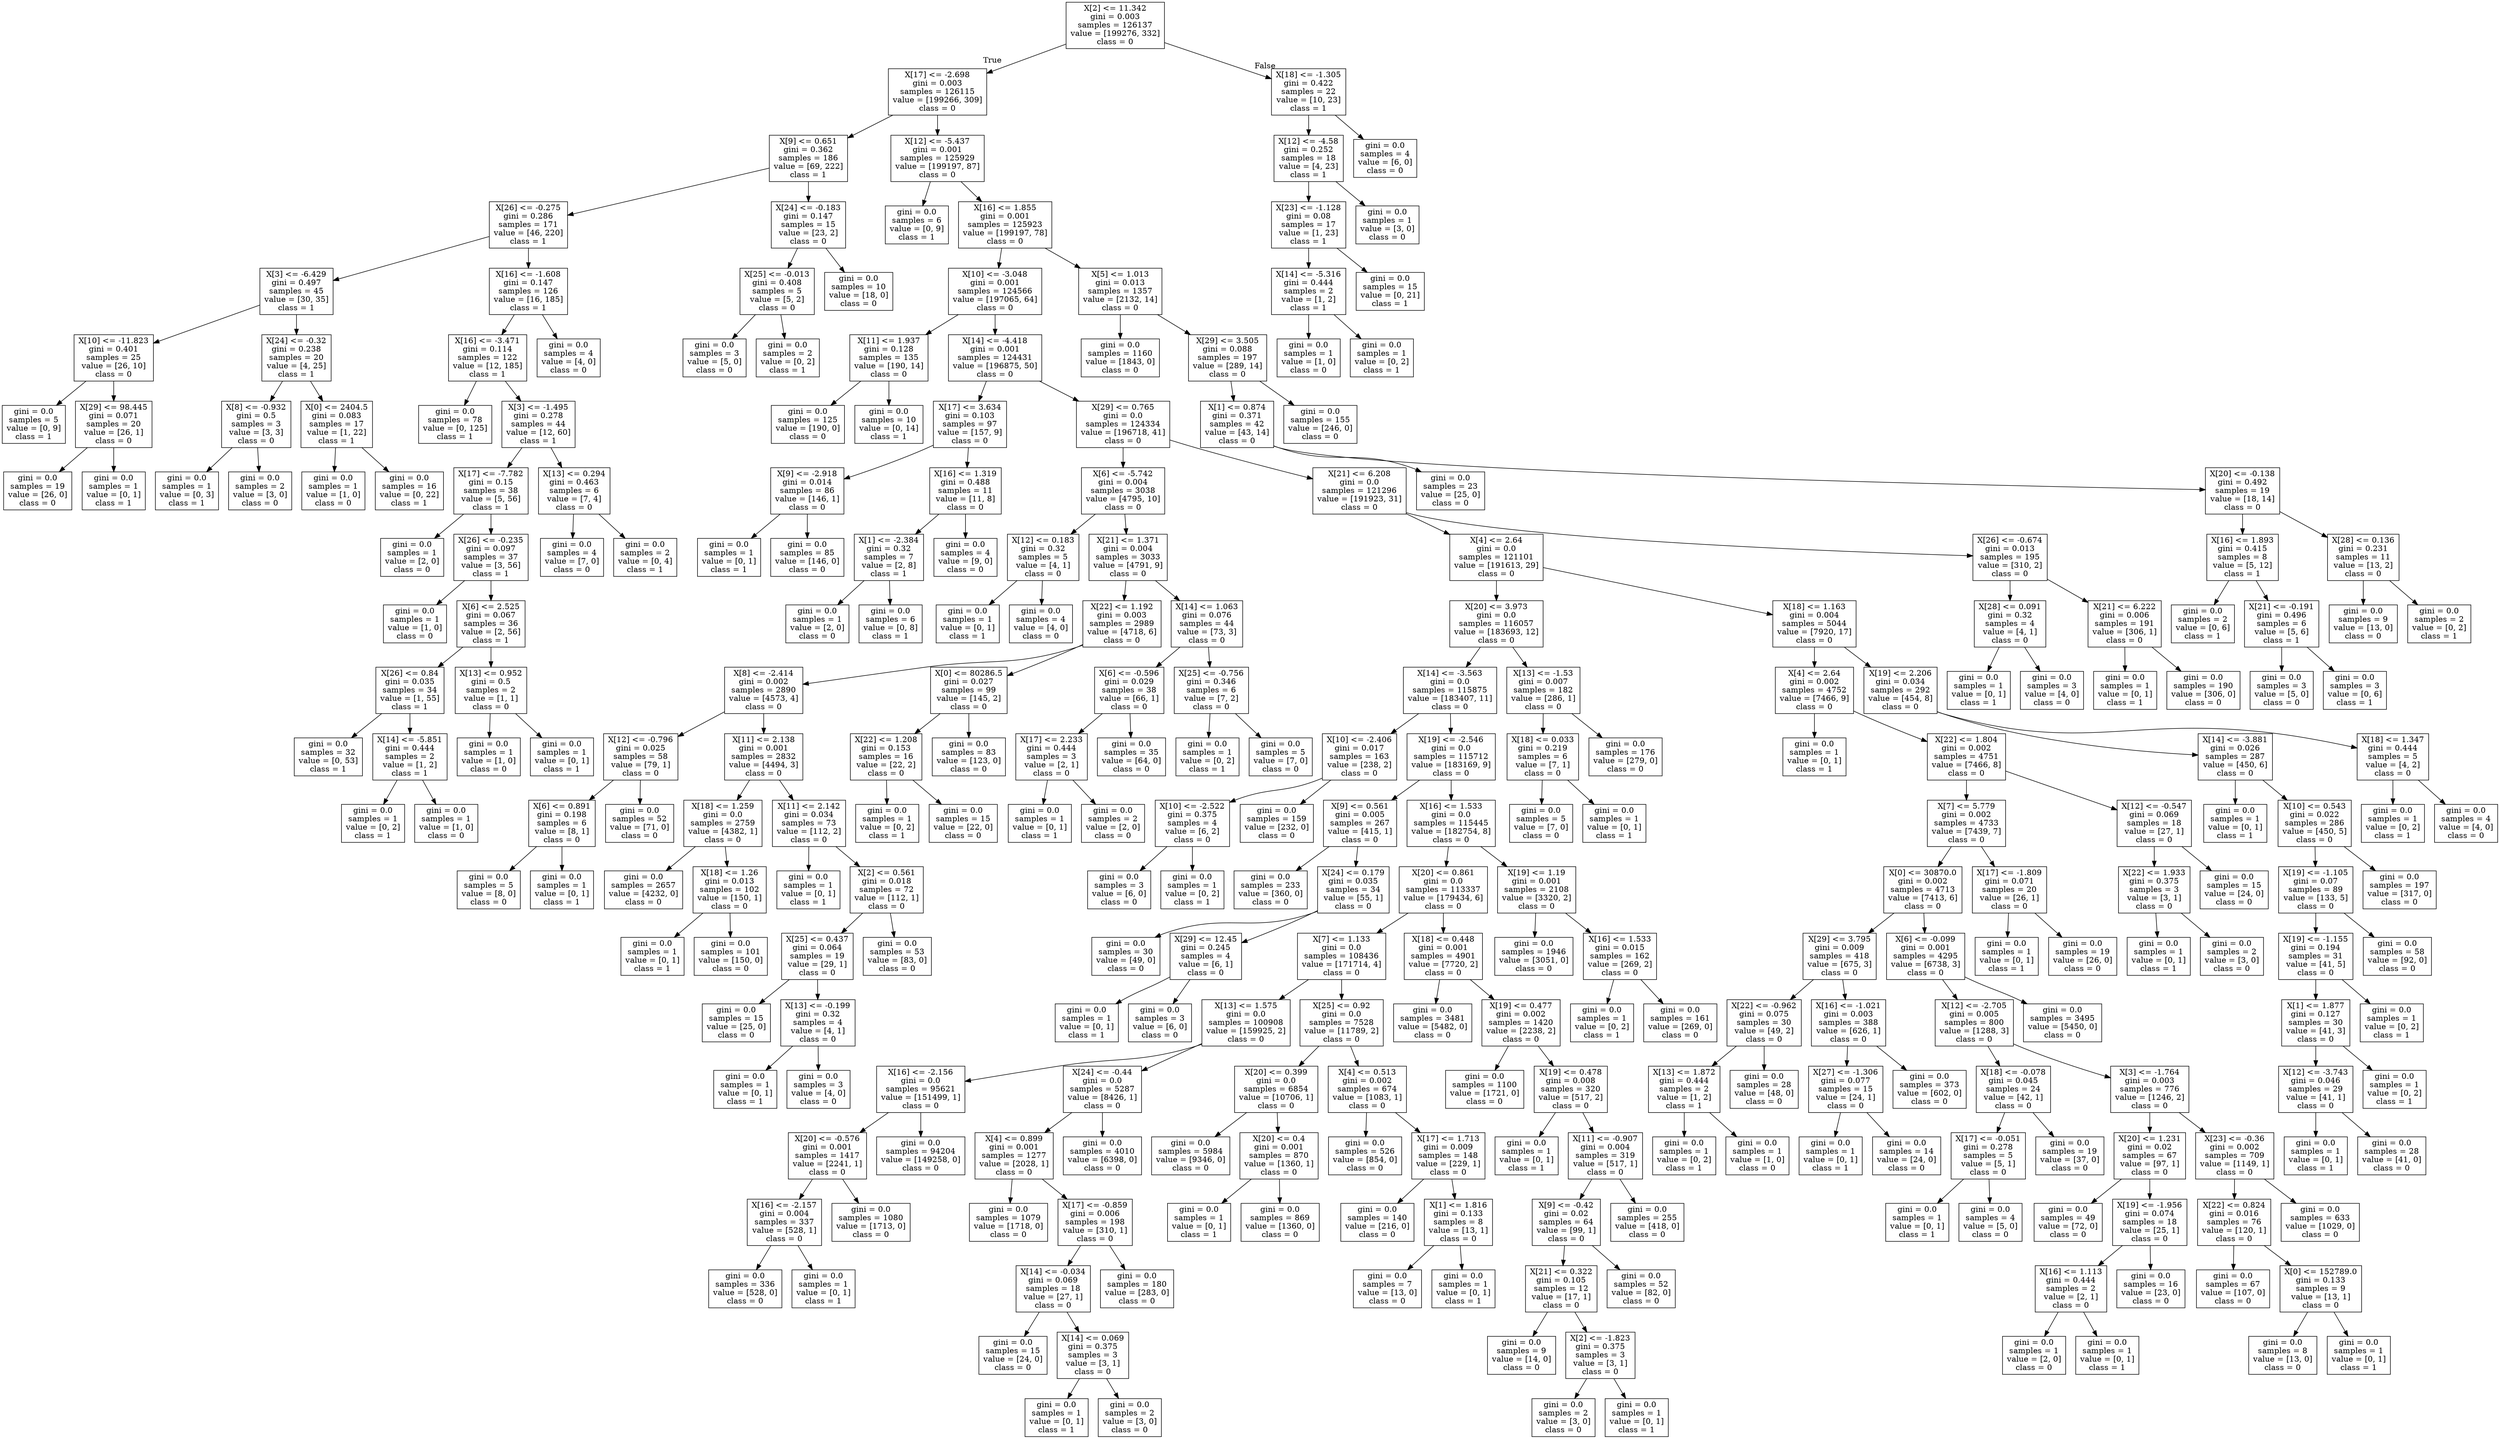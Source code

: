 digraph Tree {
node [shape=box] ;
0 [label="X[2] <= 11.342\ngini = 0.003\nsamples = 126137\nvalue = [199276, 332]\nclass = 0"] ;
1 [label="X[17] <= -2.698\ngini = 0.003\nsamples = 126115\nvalue = [199266, 309]\nclass = 0"] ;
0 -> 1 [labeldistance=2.5, labelangle=45, headlabel="True"] ;
2 [label="X[9] <= 0.651\ngini = 0.362\nsamples = 186\nvalue = [69, 222]\nclass = 1"] ;
1 -> 2 ;
3 [label="X[26] <= -0.275\ngini = 0.286\nsamples = 171\nvalue = [46, 220]\nclass = 1"] ;
2 -> 3 ;
4 [label="X[3] <= -6.429\ngini = 0.497\nsamples = 45\nvalue = [30, 35]\nclass = 1"] ;
3 -> 4 ;
5 [label="X[10] <= -11.823\ngini = 0.401\nsamples = 25\nvalue = [26, 10]\nclass = 0"] ;
4 -> 5 ;
6 [label="gini = 0.0\nsamples = 5\nvalue = [0, 9]\nclass = 1"] ;
5 -> 6 ;
7 [label="X[29] <= 98.445\ngini = 0.071\nsamples = 20\nvalue = [26, 1]\nclass = 0"] ;
5 -> 7 ;
8 [label="gini = 0.0\nsamples = 19\nvalue = [26, 0]\nclass = 0"] ;
7 -> 8 ;
9 [label="gini = 0.0\nsamples = 1\nvalue = [0, 1]\nclass = 1"] ;
7 -> 9 ;
10 [label="X[24] <= -0.32\ngini = 0.238\nsamples = 20\nvalue = [4, 25]\nclass = 1"] ;
4 -> 10 ;
11 [label="X[8] <= -0.932\ngini = 0.5\nsamples = 3\nvalue = [3, 3]\nclass = 0"] ;
10 -> 11 ;
12 [label="gini = 0.0\nsamples = 1\nvalue = [0, 3]\nclass = 1"] ;
11 -> 12 ;
13 [label="gini = 0.0\nsamples = 2\nvalue = [3, 0]\nclass = 0"] ;
11 -> 13 ;
14 [label="X[0] <= 2404.5\ngini = 0.083\nsamples = 17\nvalue = [1, 22]\nclass = 1"] ;
10 -> 14 ;
15 [label="gini = 0.0\nsamples = 1\nvalue = [1, 0]\nclass = 0"] ;
14 -> 15 ;
16 [label="gini = 0.0\nsamples = 16\nvalue = [0, 22]\nclass = 1"] ;
14 -> 16 ;
17 [label="X[16] <= -1.608\ngini = 0.147\nsamples = 126\nvalue = [16, 185]\nclass = 1"] ;
3 -> 17 ;
18 [label="X[16] <= -3.471\ngini = 0.114\nsamples = 122\nvalue = [12, 185]\nclass = 1"] ;
17 -> 18 ;
19 [label="gini = 0.0\nsamples = 78\nvalue = [0, 125]\nclass = 1"] ;
18 -> 19 ;
20 [label="X[3] <= -1.495\ngini = 0.278\nsamples = 44\nvalue = [12, 60]\nclass = 1"] ;
18 -> 20 ;
21 [label="X[17] <= -7.782\ngini = 0.15\nsamples = 38\nvalue = [5, 56]\nclass = 1"] ;
20 -> 21 ;
22 [label="gini = 0.0\nsamples = 1\nvalue = [2, 0]\nclass = 0"] ;
21 -> 22 ;
23 [label="X[26] <= -0.235\ngini = 0.097\nsamples = 37\nvalue = [3, 56]\nclass = 1"] ;
21 -> 23 ;
24 [label="gini = 0.0\nsamples = 1\nvalue = [1, 0]\nclass = 0"] ;
23 -> 24 ;
25 [label="X[6] <= 2.525\ngini = 0.067\nsamples = 36\nvalue = [2, 56]\nclass = 1"] ;
23 -> 25 ;
26 [label="X[26] <= 0.84\ngini = 0.035\nsamples = 34\nvalue = [1, 55]\nclass = 1"] ;
25 -> 26 ;
27 [label="gini = 0.0\nsamples = 32\nvalue = [0, 53]\nclass = 1"] ;
26 -> 27 ;
28 [label="X[14] <= -5.851\ngini = 0.444\nsamples = 2\nvalue = [1, 2]\nclass = 1"] ;
26 -> 28 ;
29 [label="gini = 0.0\nsamples = 1\nvalue = [0, 2]\nclass = 1"] ;
28 -> 29 ;
30 [label="gini = 0.0\nsamples = 1\nvalue = [1, 0]\nclass = 0"] ;
28 -> 30 ;
31 [label="X[13] <= 0.952\ngini = 0.5\nsamples = 2\nvalue = [1, 1]\nclass = 0"] ;
25 -> 31 ;
32 [label="gini = 0.0\nsamples = 1\nvalue = [1, 0]\nclass = 0"] ;
31 -> 32 ;
33 [label="gini = 0.0\nsamples = 1\nvalue = [0, 1]\nclass = 1"] ;
31 -> 33 ;
34 [label="X[13] <= 0.294\ngini = 0.463\nsamples = 6\nvalue = [7, 4]\nclass = 0"] ;
20 -> 34 ;
35 [label="gini = 0.0\nsamples = 4\nvalue = [7, 0]\nclass = 0"] ;
34 -> 35 ;
36 [label="gini = 0.0\nsamples = 2\nvalue = [0, 4]\nclass = 1"] ;
34 -> 36 ;
37 [label="gini = 0.0\nsamples = 4\nvalue = [4, 0]\nclass = 0"] ;
17 -> 37 ;
38 [label="X[24] <= -0.183\ngini = 0.147\nsamples = 15\nvalue = [23, 2]\nclass = 0"] ;
2 -> 38 ;
39 [label="X[25] <= -0.013\ngini = 0.408\nsamples = 5\nvalue = [5, 2]\nclass = 0"] ;
38 -> 39 ;
40 [label="gini = 0.0\nsamples = 3\nvalue = [5, 0]\nclass = 0"] ;
39 -> 40 ;
41 [label="gini = 0.0\nsamples = 2\nvalue = [0, 2]\nclass = 1"] ;
39 -> 41 ;
42 [label="gini = 0.0\nsamples = 10\nvalue = [18, 0]\nclass = 0"] ;
38 -> 42 ;
43 [label="X[12] <= -5.437\ngini = 0.001\nsamples = 125929\nvalue = [199197, 87]\nclass = 0"] ;
1 -> 43 ;
44 [label="gini = 0.0\nsamples = 6\nvalue = [0, 9]\nclass = 1"] ;
43 -> 44 ;
45 [label="X[16] <= 1.855\ngini = 0.001\nsamples = 125923\nvalue = [199197, 78]\nclass = 0"] ;
43 -> 45 ;
46 [label="X[10] <= -3.048\ngini = 0.001\nsamples = 124566\nvalue = [197065, 64]\nclass = 0"] ;
45 -> 46 ;
47 [label="X[11] <= 1.937\ngini = 0.128\nsamples = 135\nvalue = [190, 14]\nclass = 0"] ;
46 -> 47 ;
48 [label="gini = 0.0\nsamples = 125\nvalue = [190, 0]\nclass = 0"] ;
47 -> 48 ;
49 [label="gini = 0.0\nsamples = 10\nvalue = [0, 14]\nclass = 1"] ;
47 -> 49 ;
50 [label="X[14] <= -4.418\ngini = 0.001\nsamples = 124431\nvalue = [196875, 50]\nclass = 0"] ;
46 -> 50 ;
51 [label="X[17] <= 3.634\ngini = 0.103\nsamples = 97\nvalue = [157, 9]\nclass = 0"] ;
50 -> 51 ;
52 [label="X[9] <= -2.918\ngini = 0.014\nsamples = 86\nvalue = [146, 1]\nclass = 0"] ;
51 -> 52 ;
53 [label="gini = 0.0\nsamples = 1\nvalue = [0, 1]\nclass = 1"] ;
52 -> 53 ;
54 [label="gini = 0.0\nsamples = 85\nvalue = [146, 0]\nclass = 0"] ;
52 -> 54 ;
55 [label="X[16] <= 1.319\ngini = 0.488\nsamples = 11\nvalue = [11, 8]\nclass = 0"] ;
51 -> 55 ;
56 [label="X[1] <= -2.384\ngini = 0.32\nsamples = 7\nvalue = [2, 8]\nclass = 1"] ;
55 -> 56 ;
57 [label="gini = 0.0\nsamples = 1\nvalue = [2, 0]\nclass = 0"] ;
56 -> 57 ;
58 [label="gini = 0.0\nsamples = 6\nvalue = [0, 8]\nclass = 1"] ;
56 -> 58 ;
59 [label="gini = 0.0\nsamples = 4\nvalue = [9, 0]\nclass = 0"] ;
55 -> 59 ;
60 [label="X[29] <= 0.765\ngini = 0.0\nsamples = 124334\nvalue = [196718, 41]\nclass = 0"] ;
50 -> 60 ;
61 [label="X[6] <= -5.742\ngini = 0.004\nsamples = 3038\nvalue = [4795, 10]\nclass = 0"] ;
60 -> 61 ;
62 [label="X[12] <= 0.183\ngini = 0.32\nsamples = 5\nvalue = [4, 1]\nclass = 0"] ;
61 -> 62 ;
63 [label="gini = 0.0\nsamples = 1\nvalue = [0, 1]\nclass = 1"] ;
62 -> 63 ;
64 [label="gini = 0.0\nsamples = 4\nvalue = [4, 0]\nclass = 0"] ;
62 -> 64 ;
65 [label="X[21] <= 1.371\ngini = 0.004\nsamples = 3033\nvalue = [4791, 9]\nclass = 0"] ;
61 -> 65 ;
66 [label="X[22] <= 1.192\ngini = 0.003\nsamples = 2989\nvalue = [4718, 6]\nclass = 0"] ;
65 -> 66 ;
67 [label="X[8] <= -2.414\ngini = 0.002\nsamples = 2890\nvalue = [4573, 4]\nclass = 0"] ;
66 -> 67 ;
68 [label="X[12] <= -0.796\ngini = 0.025\nsamples = 58\nvalue = [79, 1]\nclass = 0"] ;
67 -> 68 ;
69 [label="X[6] <= 0.891\ngini = 0.198\nsamples = 6\nvalue = [8, 1]\nclass = 0"] ;
68 -> 69 ;
70 [label="gini = 0.0\nsamples = 5\nvalue = [8, 0]\nclass = 0"] ;
69 -> 70 ;
71 [label="gini = 0.0\nsamples = 1\nvalue = [0, 1]\nclass = 1"] ;
69 -> 71 ;
72 [label="gini = 0.0\nsamples = 52\nvalue = [71, 0]\nclass = 0"] ;
68 -> 72 ;
73 [label="X[11] <= 2.138\ngini = 0.001\nsamples = 2832\nvalue = [4494, 3]\nclass = 0"] ;
67 -> 73 ;
74 [label="X[18] <= 1.259\ngini = 0.0\nsamples = 2759\nvalue = [4382, 1]\nclass = 0"] ;
73 -> 74 ;
75 [label="gini = 0.0\nsamples = 2657\nvalue = [4232, 0]\nclass = 0"] ;
74 -> 75 ;
76 [label="X[18] <= 1.26\ngini = 0.013\nsamples = 102\nvalue = [150, 1]\nclass = 0"] ;
74 -> 76 ;
77 [label="gini = 0.0\nsamples = 1\nvalue = [0, 1]\nclass = 1"] ;
76 -> 77 ;
78 [label="gini = 0.0\nsamples = 101\nvalue = [150, 0]\nclass = 0"] ;
76 -> 78 ;
79 [label="X[11] <= 2.142\ngini = 0.034\nsamples = 73\nvalue = [112, 2]\nclass = 0"] ;
73 -> 79 ;
80 [label="gini = 0.0\nsamples = 1\nvalue = [0, 1]\nclass = 1"] ;
79 -> 80 ;
81 [label="X[2] <= 0.561\ngini = 0.018\nsamples = 72\nvalue = [112, 1]\nclass = 0"] ;
79 -> 81 ;
82 [label="X[25] <= 0.437\ngini = 0.064\nsamples = 19\nvalue = [29, 1]\nclass = 0"] ;
81 -> 82 ;
83 [label="gini = 0.0\nsamples = 15\nvalue = [25, 0]\nclass = 0"] ;
82 -> 83 ;
84 [label="X[13] <= -0.199\ngini = 0.32\nsamples = 4\nvalue = [4, 1]\nclass = 0"] ;
82 -> 84 ;
85 [label="gini = 0.0\nsamples = 1\nvalue = [0, 1]\nclass = 1"] ;
84 -> 85 ;
86 [label="gini = 0.0\nsamples = 3\nvalue = [4, 0]\nclass = 0"] ;
84 -> 86 ;
87 [label="gini = 0.0\nsamples = 53\nvalue = [83, 0]\nclass = 0"] ;
81 -> 87 ;
88 [label="X[0] <= 80286.5\ngini = 0.027\nsamples = 99\nvalue = [145, 2]\nclass = 0"] ;
66 -> 88 ;
89 [label="X[22] <= 1.208\ngini = 0.153\nsamples = 16\nvalue = [22, 2]\nclass = 0"] ;
88 -> 89 ;
90 [label="gini = 0.0\nsamples = 1\nvalue = [0, 2]\nclass = 1"] ;
89 -> 90 ;
91 [label="gini = 0.0\nsamples = 15\nvalue = [22, 0]\nclass = 0"] ;
89 -> 91 ;
92 [label="gini = 0.0\nsamples = 83\nvalue = [123, 0]\nclass = 0"] ;
88 -> 92 ;
93 [label="X[14] <= 1.063\ngini = 0.076\nsamples = 44\nvalue = [73, 3]\nclass = 0"] ;
65 -> 93 ;
94 [label="X[6] <= -0.596\ngini = 0.029\nsamples = 38\nvalue = [66, 1]\nclass = 0"] ;
93 -> 94 ;
95 [label="X[17] <= 2.233\ngini = 0.444\nsamples = 3\nvalue = [2, 1]\nclass = 0"] ;
94 -> 95 ;
96 [label="gini = 0.0\nsamples = 1\nvalue = [0, 1]\nclass = 1"] ;
95 -> 96 ;
97 [label="gini = 0.0\nsamples = 2\nvalue = [2, 0]\nclass = 0"] ;
95 -> 97 ;
98 [label="gini = 0.0\nsamples = 35\nvalue = [64, 0]\nclass = 0"] ;
94 -> 98 ;
99 [label="X[25] <= -0.756\ngini = 0.346\nsamples = 6\nvalue = [7, 2]\nclass = 0"] ;
93 -> 99 ;
100 [label="gini = 0.0\nsamples = 1\nvalue = [0, 2]\nclass = 1"] ;
99 -> 100 ;
101 [label="gini = 0.0\nsamples = 5\nvalue = [7, 0]\nclass = 0"] ;
99 -> 101 ;
102 [label="X[21] <= 6.208\ngini = 0.0\nsamples = 121296\nvalue = [191923, 31]\nclass = 0"] ;
60 -> 102 ;
103 [label="X[4] <= 2.64\ngini = 0.0\nsamples = 121101\nvalue = [191613, 29]\nclass = 0"] ;
102 -> 103 ;
104 [label="X[20] <= 3.973\ngini = 0.0\nsamples = 116057\nvalue = [183693, 12]\nclass = 0"] ;
103 -> 104 ;
105 [label="X[14] <= -3.563\ngini = 0.0\nsamples = 115875\nvalue = [183407, 11]\nclass = 0"] ;
104 -> 105 ;
106 [label="X[10] <= -2.406\ngini = 0.017\nsamples = 163\nvalue = [238, 2]\nclass = 0"] ;
105 -> 106 ;
107 [label="X[10] <= -2.522\ngini = 0.375\nsamples = 4\nvalue = [6, 2]\nclass = 0"] ;
106 -> 107 ;
108 [label="gini = 0.0\nsamples = 3\nvalue = [6, 0]\nclass = 0"] ;
107 -> 108 ;
109 [label="gini = 0.0\nsamples = 1\nvalue = [0, 2]\nclass = 1"] ;
107 -> 109 ;
110 [label="gini = 0.0\nsamples = 159\nvalue = [232, 0]\nclass = 0"] ;
106 -> 110 ;
111 [label="X[19] <= -2.546\ngini = 0.0\nsamples = 115712\nvalue = [183169, 9]\nclass = 0"] ;
105 -> 111 ;
112 [label="X[9] <= 0.561\ngini = 0.005\nsamples = 267\nvalue = [415, 1]\nclass = 0"] ;
111 -> 112 ;
113 [label="gini = 0.0\nsamples = 233\nvalue = [360, 0]\nclass = 0"] ;
112 -> 113 ;
114 [label="X[24] <= 0.179\ngini = 0.035\nsamples = 34\nvalue = [55, 1]\nclass = 0"] ;
112 -> 114 ;
115 [label="gini = 0.0\nsamples = 30\nvalue = [49, 0]\nclass = 0"] ;
114 -> 115 ;
116 [label="X[29] <= 12.45\ngini = 0.245\nsamples = 4\nvalue = [6, 1]\nclass = 0"] ;
114 -> 116 ;
117 [label="gini = 0.0\nsamples = 1\nvalue = [0, 1]\nclass = 1"] ;
116 -> 117 ;
118 [label="gini = 0.0\nsamples = 3\nvalue = [6, 0]\nclass = 0"] ;
116 -> 118 ;
119 [label="X[16] <= 1.533\ngini = 0.0\nsamples = 115445\nvalue = [182754, 8]\nclass = 0"] ;
111 -> 119 ;
120 [label="X[20] <= 0.861\ngini = 0.0\nsamples = 113337\nvalue = [179434, 6]\nclass = 0"] ;
119 -> 120 ;
121 [label="X[7] <= 1.133\ngini = 0.0\nsamples = 108436\nvalue = [171714, 4]\nclass = 0"] ;
120 -> 121 ;
122 [label="X[13] <= 1.575\ngini = 0.0\nsamples = 100908\nvalue = [159925, 2]\nclass = 0"] ;
121 -> 122 ;
123 [label="X[16] <= -2.156\ngini = 0.0\nsamples = 95621\nvalue = [151499, 1]\nclass = 0"] ;
122 -> 123 ;
124 [label="X[20] <= -0.576\ngini = 0.001\nsamples = 1417\nvalue = [2241, 1]\nclass = 0"] ;
123 -> 124 ;
125 [label="X[16] <= -2.157\ngini = 0.004\nsamples = 337\nvalue = [528, 1]\nclass = 0"] ;
124 -> 125 ;
126 [label="gini = 0.0\nsamples = 336\nvalue = [528, 0]\nclass = 0"] ;
125 -> 126 ;
127 [label="gini = 0.0\nsamples = 1\nvalue = [0, 1]\nclass = 1"] ;
125 -> 127 ;
128 [label="gini = 0.0\nsamples = 1080\nvalue = [1713, 0]\nclass = 0"] ;
124 -> 128 ;
129 [label="gini = 0.0\nsamples = 94204\nvalue = [149258, 0]\nclass = 0"] ;
123 -> 129 ;
130 [label="X[24] <= -0.44\ngini = 0.0\nsamples = 5287\nvalue = [8426, 1]\nclass = 0"] ;
122 -> 130 ;
131 [label="X[4] <= 0.899\ngini = 0.001\nsamples = 1277\nvalue = [2028, 1]\nclass = 0"] ;
130 -> 131 ;
132 [label="gini = 0.0\nsamples = 1079\nvalue = [1718, 0]\nclass = 0"] ;
131 -> 132 ;
133 [label="X[17] <= -0.859\ngini = 0.006\nsamples = 198\nvalue = [310, 1]\nclass = 0"] ;
131 -> 133 ;
134 [label="X[14] <= -0.034\ngini = 0.069\nsamples = 18\nvalue = [27, 1]\nclass = 0"] ;
133 -> 134 ;
135 [label="gini = 0.0\nsamples = 15\nvalue = [24, 0]\nclass = 0"] ;
134 -> 135 ;
136 [label="X[14] <= 0.069\ngini = 0.375\nsamples = 3\nvalue = [3, 1]\nclass = 0"] ;
134 -> 136 ;
137 [label="gini = 0.0\nsamples = 1\nvalue = [0, 1]\nclass = 1"] ;
136 -> 137 ;
138 [label="gini = 0.0\nsamples = 2\nvalue = [3, 0]\nclass = 0"] ;
136 -> 138 ;
139 [label="gini = 0.0\nsamples = 180\nvalue = [283, 0]\nclass = 0"] ;
133 -> 139 ;
140 [label="gini = 0.0\nsamples = 4010\nvalue = [6398, 0]\nclass = 0"] ;
130 -> 140 ;
141 [label="X[25] <= 0.92\ngini = 0.0\nsamples = 7528\nvalue = [11789, 2]\nclass = 0"] ;
121 -> 141 ;
142 [label="X[20] <= 0.399\ngini = 0.0\nsamples = 6854\nvalue = [10706, 1]\nclass = 0"] ;
141 -> 142 ;
143 [label="gini = 0.0\nsamples = 5984\nvalue = [9346, 0]\nclass = 0"] ;
142 -> 143 ;
144 [label="X[20] <= 0.4\ngini = 0.001\nsamples = 870\nvalue = [1360, 1]\nclass = 0"] ;
142 -> 144 ;
145 [label="gini = 0.0\nsamples = 1\nvalue = [0, 1]\nclass = 1"] ;
144 -> 145 ;
146 [label="gini = 0.0\nsamples = 869\nvalue = [1360, 0]\nclass = 0"] ;
144 -> 146 ;
147 [label="X[4] <= 0.513\ngini = 0.002\nsamples = 674\nvalue = [1083, 1]\nclass = 0"] ;
141 -> 147 ;
148 [label="gini = 0.0\nsamples = 526\nvalue = [854, 0]\nclass = 0"] ;
147 -> 148 ;
149 [label="X[17] <= 1.713\ngini = 0.009\nsamples = 148\nvalue = [229, 1]\nclass = 0"] ;
147 -> 149 ;
150 [label="gini = 0.0\nsamples = 140\nvalue = [216, 0]\nclass = 0"] ;
149 -> 150 ;
151 [label="X[1] <= 1.816\ngini = 0.133\nsamples = 8\nvalue = [13, 1]\nclass = 0"] ;
149 -> 151 ;
152 [label="gini = 0.0\nsamples = 7\nvalue = [13, 0]\nclass = 0"] ;
151 -> 152 ;
153 [label="gini = 0.0\nsamples = 1\nvalue = [0, 1]\nclass = 1"] ;
151 -> 153 ;
154 [label="X[18] <= 0.448\ngini = 0.001\nsamples = 4901\nvalue = [7720, 2]\nclass = 0"] ;
120 -> 154 ;
155 [label="gini = 0.0\nsamples = 3481\nvalue = [5482, 0]\nclass = 0"] ;
154 -> 155 ;
156 [label="X[19] <= 0.477\ngini = 0.002\nsamples = 1420\nvalue = [2238, 2]\nclass = 0"] ;
154 -> 156 ;
157 [label="gini = 0.0\nsamples = 1100\nvalue = [1721, 0]\nclass = 0"] ;
156 -> 157 ;
158 [label="X[19] <= 0.478\ngini = 0.008\nsamples = 320\nvalue = [517, 2]\nclass = 0"] ;
156 -> 158 ;
159 [label="gini = 0.0\nsamples = 1\nvalue = [0, 1]\nclass = 1"] ;
158 -> 159 ;
160 [label="X[11] <= -0.907\ngini = 0.004\nsamples = 319\nvalue = [517, 1]\nclass = 0"] ;
158 -> 160 ;
161 [label="X[9] <= -0.42\ngini = 0.02\nsamples = 64\nvalue = [99, 1]\nclass = 0"] ;
160 -> 161 ;
162 [label="X[21] <= 0.322\ngini = 0.105\nsamples = 12\nvalue = [17, 1]\nclass = 0"] ;
161 -> 162 ;
163 [label="gini = 0.0\nsamples = 9\nvalue = [14, 0]\nclass = 0"] ;
162 -> 163 ;
164 [label="X[2] <= -1.823\ngini = 0.375\nsamples = 3\nvalue = [3, 1]\nclass = 0"] ;
162 -> 164 ;
165 [label="gini = 0.0\nsamples = 2\nvalue = [3, 0]\nclass = 0"] ;
164 -> 165 ;
166 [label="gini = 0.0\nsamples = 1\nvalue = [0, 1]\nclass = 1"] ;
164 -> 166 ;
167 [label="gini = 0.0\nsamples = 52\nvalue = [82, 0]\nclass = 0"] ;
161 -> 167 ;
168 [label="gini = 0.0\nsamples = 255\nvalue = [418, 0]\nclass = 0"] ;
160 -> 168 ;
169 [label="X[19] <= 1.19\ngini = 0.001\nsamples = 2108\nvalue = [3320, 2]\nclass = 0"] ;
119 -> 169 ;
170 [label="gini = 0.0\nsamples = 1946\nvalue = [3051, 0]\nclass = 0"] ;
169 -> 170 ;
171 [label="X[16] <= 1.533\ngini = 0.015\nsamples = 162\nvalue = [269, 2]\nclass = 0"] ;
169 -> 171 ;
172 [label="gini = 0.0\nsamples = 1\nvalue = [0, 2]\nclass = 1"] ;
171 -> 172 ;
173 [label="gini = 0.0\nsamples = 161\nvalue = [269, 0]\nclass = 0"] ;
171 -> 173 ;
174 [label="X[13] <= -1.53\ngini = 0.007\nsamples = 182\nvalue = [286, 1]\nclass = 0"] ;
104 -> 174 ;
175 [label="X[18] <= 0.033\ngini = 0.219\nsamples = 6\nvalue = [7, 1]\nclass = 0"] ;
174 -> 175 ;
176 [label="gini = 0.0\nsamples = 5\nvalue = [7, 0]\nclass = 0"] ;
175 -> 176 ;
177 [label="gini = 0.0\nsamples = 1\nvalue = [0, 1]\nclass = 1"] ;
175 -> 177 ;
178 [label="gini = 0.0\nsamples = 176\nvalue = [279, 0]\nclass = 0"] ;
174 -> 178 ;
179 [label="X[18] <= 1.163\ngini = 0.004\nsamples = 5044\nvalue = [7920, 17]\nclass = 0"] ;
103 -> 179 ;
180 [label="X[4] <= 2.64\ngini = 0.002\nsamples = 4752\nvalue = [7466, 9]\nclass = 0"] ;
179 -> 180 ;
181 [label="gini = 0.0\nsamples = 1\nvalue = [0, 1]\nclass = 1"] ;
180 -> 181 ;
182 [label="X[22] <= 1.804\ngini = 0.002\nsamples = 4751\nvalue = [7466, 8]\nclass = 0"] ;
180 -> 182 ;
183 [label="X[7] <= 5.779\ngini = 0.002\nsamples = 4733\nvalue = [7439, 7]\nclass = 0"] ;
182 -> 183 ;
184 [label="X[0] <= 30870.0\ngini = 0.002\nsamples = 4713\nvalue = [7413, 6]\nclass = 0"] ;
183 -> 184 ;
185 [label="X[29] <= 3.795\ngini = 0.009\nsamples = 418\nvalue = [675, 3]\nclass = 0"] ;
184 -> 185 ;
186 [label="X[22] <= -0.962\ngini = 0.075\nsamples = 30\nvalue = [49, 2]\nclass = 0"] ;
185 -> 186 ;
187 [label="X[13] <= 1.872\ngini = 0.444\nsamples = 2\nvalue = [1, 2]\nclass = 1"] ;
186 -> 187 ;
188 [label="gini = 0.0\nsamples = 1\nvalue = [0, 2]\nclass = 1"] ;
187 -> 188 ;
189 [label="gini = 0.0\nsamples = 1\nvalue = [1, 0]\nclass = 0"] ;
187 -> 189 ;
190 [label="gini = 0.0\nsamples = 28\nvalue = [48, 0]\nclass = 0"] ;
186 -> 190 ;
191 [label="X[16] <= -1.021\ngini = 0.003\nsamples = 388\nvalue = [626, 1]\nclass = 0"] ;
185 -> 191 ;
192 [label="X[27] <= -1.306\ngini = 0.077\nsamples = 15\nvalue = [24, 1]\nclass = 0"] ;
191 -> 192 ;
193 [label="gini = 0.0\nsamples = 1\nvalue = [0, 1]\nclass = 1"] ;
192 -> 193 ;
194 [label="gini = 0.0\nsamples = 14\nvalue = [24, 0]\nclass = 0"] ;
192 -> 194 ;
195 [label="gini = 0.0\nsamples = 373\nvalue = [602, 0]\nclass = 0"] ;
191 -> 195 ;
196 [label="X[6] <= -0.099\ngini = 0.001\nsamples = 4295\nvalue = [6738, 3]\nclass = 0"] ;
184 -> 196 ;
197 [label="X[12] <= -2.705\ngini = 0.005\nsamples = 800\nvalue = [1288, 3]\nclass = 0"] ;
196 -> 197 ;
198 [label="X[18] <= -0.078\ngini = 0.045\nsamples = 24\nvalue = [42, 1]\nclass = 0"] ;
197 -> 198 ;
199 [label="X[17] <= -0.051\ngini = 0.278\nsamples = 5\nvalue = [5, 1]\nclass = 0"] ;
198 -> 199 ;
200 [label="gini = 0.0\nsamples = 1\nvalue = [0, 1]\nclass = 1"] ;
199 -> 200 ;
201 [label="gini = 0.0\nsamples = 4\nvalue = [5, 0]\nclass = 0"] ;
199 -> 201 ;
202 [label="gini = 0.0\nsamples = 19\nvalue = [37, 0]\nclass = 0"] ;
198 -> 202 ;
203 [label="X[3] <= -1.764\ngini = 0.003\nsamples = 776\nvalue = [1246, 2]\nclass = 0"] ;
197 -> 203 ;
204 [label="X[20] <= 1.231\ngini = 0.02\nsamples = 67\nvalue = [97, 1]\nclass = 0"] ;
203 -> 204 ;
205 [label="gini = 0.0\nsamples = 49\nvalue = [72, 0]\nclass = 0"] ;
204 -> 205 ;
206 [label="X[19] <= -1.956\ngini = 0.074\nsamples = 18\nvalue = [25, 1]\nclass = 0"] ;
204 -> 206 ;
207 [label="X[16] <= 1.113\ngini = 0.444\nsamples = 2\nvalue = [2, 1]\nclass = 0"] ;
206 -> 207 ;
208 [label="gini = 0.0\nsamples = 1\nvalue = [2, 0]\nclass = 0"] ;
207 -> 208 ;
209 [label="gini = 0.0\nsamples = 1\nvalue = [0, 1]\nclass = 1"] ;
207 -> 209 ;
210 [label="gini = 0.0\nsamples = 16\nvalue = [23, 0]\nclass = 0"] ;
206 -> 210 ;
211 [label="X[23] <= -0.36\ngini = 0.002\nsamples = 709\nvalue = [1149, 1]\nclass = 0"] ;
203 -> 211 ;
212 [label="X[22] <= 0.824\ngini = 0.016\nsamples = 76\nvalue = [120, 1]\nclass = 0"] ;
211 -> 212 ;
213 [label="gini = 0.0\nsamples = 67\nvalue = [107, 0]\nclass = 0"] ;
212 -> 213 ;
214 [label="X[0] <= 152789.0\ngini = 0.133\nsamples = 9\nvalue = [13, 1]\nclass = 0"] ;
212 -> 214 ;
215 [label="gini = 0.0\nsamples = 8\nvalue = [13, 0]\nclass = 0"] ;
214 -> 215 ;
216 [label="gini = 0.0\nsamples = 1\nvalue = [0, 1]\nclass = 1"] ;
214 -> 216 ;
217 [label="gini = 0.0\nsamples = 633\nvalue = [1029, 0]\nclass = 0"] ;
211 -> 217 ;
218 [label="gini = 0.0\nsamples = 3495\nvalue = [5450, 0]\nclass = 0"] ;
196 -> 218 ;
219 [label="X[17] <= -1.809\ngini = 0.071\nsamples = 20\nvalue = [26, 1]\nclass = 0"] ;
183 -> 219 ;
220 [label="gini = 0.0\nsamples = 1\nvalue = [0, 1]\nclass = 1"] ;
219 -> 220 ;
221 [label="gini = 0.0\nsamples = 19\nvalue = [26, 0]\nclass = 0"] ;
219 -> 221 ;
222 [label="X[12] <= -0.547\ngini = 0.069\nsamples = 18\nvalue = [27, 1]\nclass = 0"] ;
182 -> 222 ;
223 [label="X[22] <= 1.933\ngini = 0.375\nsamples = 3\nvalue = [3, 1]\nclass = 0"] ;
222 -> 223 ;
224 [label="gini = 0.0\nsamples = 1\nvalue = [0, 1]\nclass = 1"] ;
223 -> 224 ;
225 [label="gini = 0.0\nsamples = 2\nvalue = [3, 0]\nclass = 0"] ;
223 -> 225 ;
226 [label="gini = 0.0\nsamples = 15\nvalue = [24, 0]\nclass = 0"] ;
222 -> 226 ;
227 [label="X[19] <= 2.206\ngini = 0.034\nsamples = 292\nvalue = [454, 8]\nclass = 0"] ;
179 -> 227 ;
228 [label="X[14] <= -3.881\ngini = 0.026\nsamples = 287\nvalue = [450, 6]\nclass = 0"] ;
227 -> 228 ;
229 [label="gini = 0.0\nsamples = 1\nvalue = [0, 1]\nclass = 1"] ;
228 -> 229 ;
230 [label="X[10] <= 0.543\ngini = 0.022\nsamples = 286\nvalue = [450, 5]\nclass = 0"] ;
228 -> 230 ;
231 [label="X[19] <= -1.105\ngini = 0.07\nsamples = 89\nvalue = [133, 5]\nclass = 0"] ;
230 -> 231 ;
232 [label="X[19] <= -1.155\ngini = 0.194\nsamples = 31\nvalue = [41, 5]\nclass = 0"] ;
231 -> 232 ;
233 [label="X[1] <= 1.877\ngini = 0.127\nsamples = 30\nvalue = [41, 3]\nclass = 0"] ;
232 -> 233 ;
234 [label="X[12] <= -3.743\ngini = 0.046\nsamples = 29\nvalue = [41, 1]\nclass = 0"] ;
233 -> 234 ;
235 [label="gini = 0.0\nsamples = 1\nvalue = [0, 1]\nclass = 1"] ;
234 -> 235 ;
236 [label="gini = 0.0\nsamples = 28\nvalue = [41, 0]\nclass = 0"] ;
234 -> 236 ;
237 [label="gini = 0.0\nsamples = 1\nvalue = [0, 2]\nclass = 1"] ;
233 -> 237 ;
238 [label="gini = 0.0\nsamples = 1\nvalue = [0, 2]\nclass = 1"] ;
232 -> 238 ;
239 [label="gini = 0.0\nsamples = 58\nvalue = [92, 0]\nclass = 0"] ;
231 -> 239 ;
240 [label="gini = 0.0\nsamples = 197\nvalue = [317, 0]\nclass = 0"] ;
230 -> 240 ;
241 [label="X[18] <= 1.347\ngini = 0.444\nsamples = 5\nvalue = [4, 2]\nclass = 0"] ;
227 -> 241 ;
242 [label="gini = 0.0\nsamples = 1\nvalue = [0, 2]\nclass = 1"] ;
241 -> 242 ;
243 [label="gini = 0.0\nsamples = 4\nvalue = [4, 0]\nclass = 0"] ;
241 -> 243 ;
244 [label="X[26] <= -0.674\ngini = 0.013\nsamples = 195\nvalue = [310, 2]\nclass = 0"] ;
102 -> 244 ;
245 [label="X[28] <= 0.091\ngini = 0.32\nsamples = 4\nvalue = [4, 1]\nclass = 0"] ;
244 -> 245 ;
246 [label="gini = 0.0\nsamples = 1\nvalue = [0, 1]\nclass = 1"] ;
245 -> 246 ;
247 [label="gini = 0.0\nsamples = 3\nvalue = [4, 0]\nclass = 0"] ;
245 -> 247 ;
248 [label="X[21] <= 6.222\ngini = 0.006\nsamples = 191\nvalue = [306, 1]\nclass = 0"] ;
244 -> 248 ;
249 [label="gini = 0.0\nsamples = 1\nvalue = [0, 1]\nclass = 1"] ;
248 -> 249 ;
250 [label="gini = 0.0\nsamples = 190\nvalue = [306, 0]\nclass = 0"] ;
248 -> 250 ;
251 [label="X[5] <= 1.013\ngini = 0.013\nsamples = 1357\nvalue = [2132, 14]\nclass = 0"] ;
45 -> 251 ;
252 [label="gini = 0.0\nsamples = 1160\nvalue = [1843, 0]\nclass = 0"] ;
251 -> 252 ;
253 [label="X[29] <= 3.505\ngini = 0.088\nsamples = 197\nvalue = [289, 14]\nclass = 0"] ;
251 -> 253 ;
254 [label="X[1] <= 0.874\ngini = 0.371\nsamples = 42\nvalue = [43, 14]\nclass = 0"] ;
253 -> 254 ;
255 [label="gini = 0.0\nsamples = 23\nvalue = [25, 0]\nclass = 0"] ;
254 -> 255 ;
256 [label="X[20] <= -0.138\ngini = 0.492\nsamples = 19\nvalue = [18, 14]\nclass = 0"] ;
254 -> 256 ;
257 [label="X[16] <= 1.893\ngini = 0.415\nsamples = 8\nvalue = [5, 12]\nclass = 1"] ;
256 -> 257 ;
258 [label="gini = 0.0\nsamples = 2\nvalue = [0, 6]\nclass = 1"] ;
257 -> 258 ;
259 [label="X[21] <= -0.191\ngini = 0.496\nsamples = 6\nvalue = [5, 6]\nclass = 1"] ;
257 -> 259 ;
260 [label="gini = 0.0\nsamples = 3\nvalue = [5, 0]\nclass = 0"] ;
259 -> 260 ;
261 [label="gini = 0.0\nsamples = 3\nvalue = [0, 6]\nclass = 1"] ;
259 -> 261 ;
262 [label="X[28] <= 0.136\ngini = 0.231\nsamples = 11\nvalue = [13, 2]\nclass = 0"] ;
256 -> 262 ;
263 [label="gini = 0.0\nsamples = 9\nvalue = [13, 0]\nclass = 0"] ;
262 -> 263 ;
264 [label="gini = 0.0\nsamples = 2\nvalue = [0, 2]\nclass = 1"] ;
262 -> 264 ;
265 [label="gini = 0.0\nsamples = 155\nvalue = [246, 0]\nclass = 0"] ;
253 -> 265 ;
266 [label="X[18] <= -1.305\ngini = 0.422\nsamples = 22\nvalue = [10, 23]\nclass = 1"] ;
0 -> 266 [labeldistance=2.5, labelangle=-45, headlabel="False"] ;
267 [label="X[12] <= -4.58\ngini = 0.252\nsamples = 18\nvalue = [4, 23]\nclass = 1"] ;
266 -> 267 ;
268 [label="X[23] <= -1.128\ngini = 0.08\nsamples = 17\nvalue = [1, 23]\nclass = 1"] ;
267 -> 268 ;
269 [label="X[14] <= -5.316\ngini = 0.444\nsamples = 2\nvalue = [1, 2]\nclass = 1"] ;
268 -> 269 ;
270 [label="gini = 0.0\nsamples = 1\nvalue = [1, 0]\nclass = 0"] ;
269 -> 270 ;
271 [label="gini = 0.0\nsamples = 1\nvalue = [0, 2]\nclass = 1"] ;
269 -> 271 ;
272 [label="gini = 0.0\nsamples = 15\nvalue = [0, 21]\nclass = 1"] ;
268 -> 272 ;
273 [label="gini = 0.0\nsamples = 1\nvalue = [3, 0]\nclass = 0"] ;
267 -> 273 ;
274 [label="gini = 0.0\nsamples = 4\nvalue = [6, 0]\nclass = 0"] ;
266 -> 274 ;
}